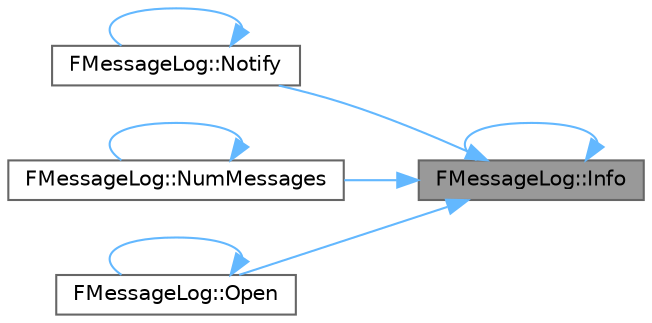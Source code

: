 digraph "FMessageLog::Info"
{
 // INTERACTIVE_SVG=YES
 // LATEX_PDF_SIZE
  bgcolor="transparent";
  edge [fontname=Helvetica,fontsize=10,labelfontname=Helvetica,labelfontsize=10];
  node [fontname=Helvetica,fontsize=10,shape=box,height=0.2,width=0.4];
  rankdir="RL";
  Node1 [id="Node000001",label="FMessageLog::Info",height=0.2,width=0.4,color="gray40", fillcolor="grey60", style="filled", fontcolor="black",tooltip=" "];
  Node1 -> Node1 [id="edge1_Node000001_Node000001",dir="back",color="steelblue1",style="solid",tooltip=" "];
  Node1 -> Node2 [id="edge2_Node000001_Node000002",dir="back",color="steelblue1",style="solid",tooltip=" "];
  Node2 [id="Node000002",label="FMessageLog::Notify",height=0.2,width=0.4,color="grey40", fillcolor="white", style="filled",URL="$d9/d84/classFMessageLog.html#afedbef33523db35ba189b05b89f8a2c1",tooltip="Notify the user with a message if there are messages present."];
  Node2 -> Node2 [id="edge3_Node000002_Node000002",dir="back",color="steelblue1",style="solid",tooltip=" "];
  Node1 -> Node3 [id="edge4_Node000001_Node000003",dir="back",color="steelblue1",style="solid",tooltip=" "];
  Node3 [id="Node000003",label="FMessageLog::NumMessages",height=0.2,width=0.4,color="grey40", fillcolor="white", style="filled",URL="$d9/d84/classFMessageLog.html#ab3af3af91024dee2772ed5ace062a4b3",tooltip="Check whether there are any messages present for this log."];
  Node3 -> Node3 [id="edge5_Node000003_Node000003",dir="back",color="steelblue1",style="solid",tooltip=" "];
  Node1 -> Node4 [id="edge6_Node000001_Node000004",dir="back",color="steelblue1",style="solid",tooltip=" "];
  Node4 [id="Node000004",label="FMessageLog::Open",height=0.2,width=0.4,color="grey40", fillcolor="white", style="filled",URL="$d9/d84/classFMessageLog.html#a1f8aa5dd5f889896e08557bc9ede3ed0",tooltip="Opens the log for display to the user given certain conditions."];
  Node4 -> Node4 [id="edge7_Node000004_Node000004",dir="back",color="steelblue1",style="solid",tooltip=" "];
}
